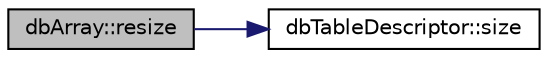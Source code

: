 digraph "dbArray::resize"
{
 // INTERACTIVE_SVG=YES
 // LATEX_PDF_SIZE
  edge [fontname="Helvetica",fontsize="10",labelfontname="Helvetica",labelfontsize="10"];
  node [fontname="Helvetica",fontsize="10",shape=record];
  rankdir="LR";
  Node1 [label="dbArray::resize",height=0.2,width=0.4,color="black", fillcolor="grey75", style="filled", fontcolor="black",tooltip=" "];
  Node1 -> Node2 [color="midnightblue",fontsize="10",style="solid"];
  Node2 [label="dbTableDescriptor::size",height=0.2,width=0.4,color="black", fillcolor="white", style="filled",URL="$classdbTableDescriptor.html#a4ed71b5eabf7d451b97ff29b1adcc986",tooltip=" "];
}
